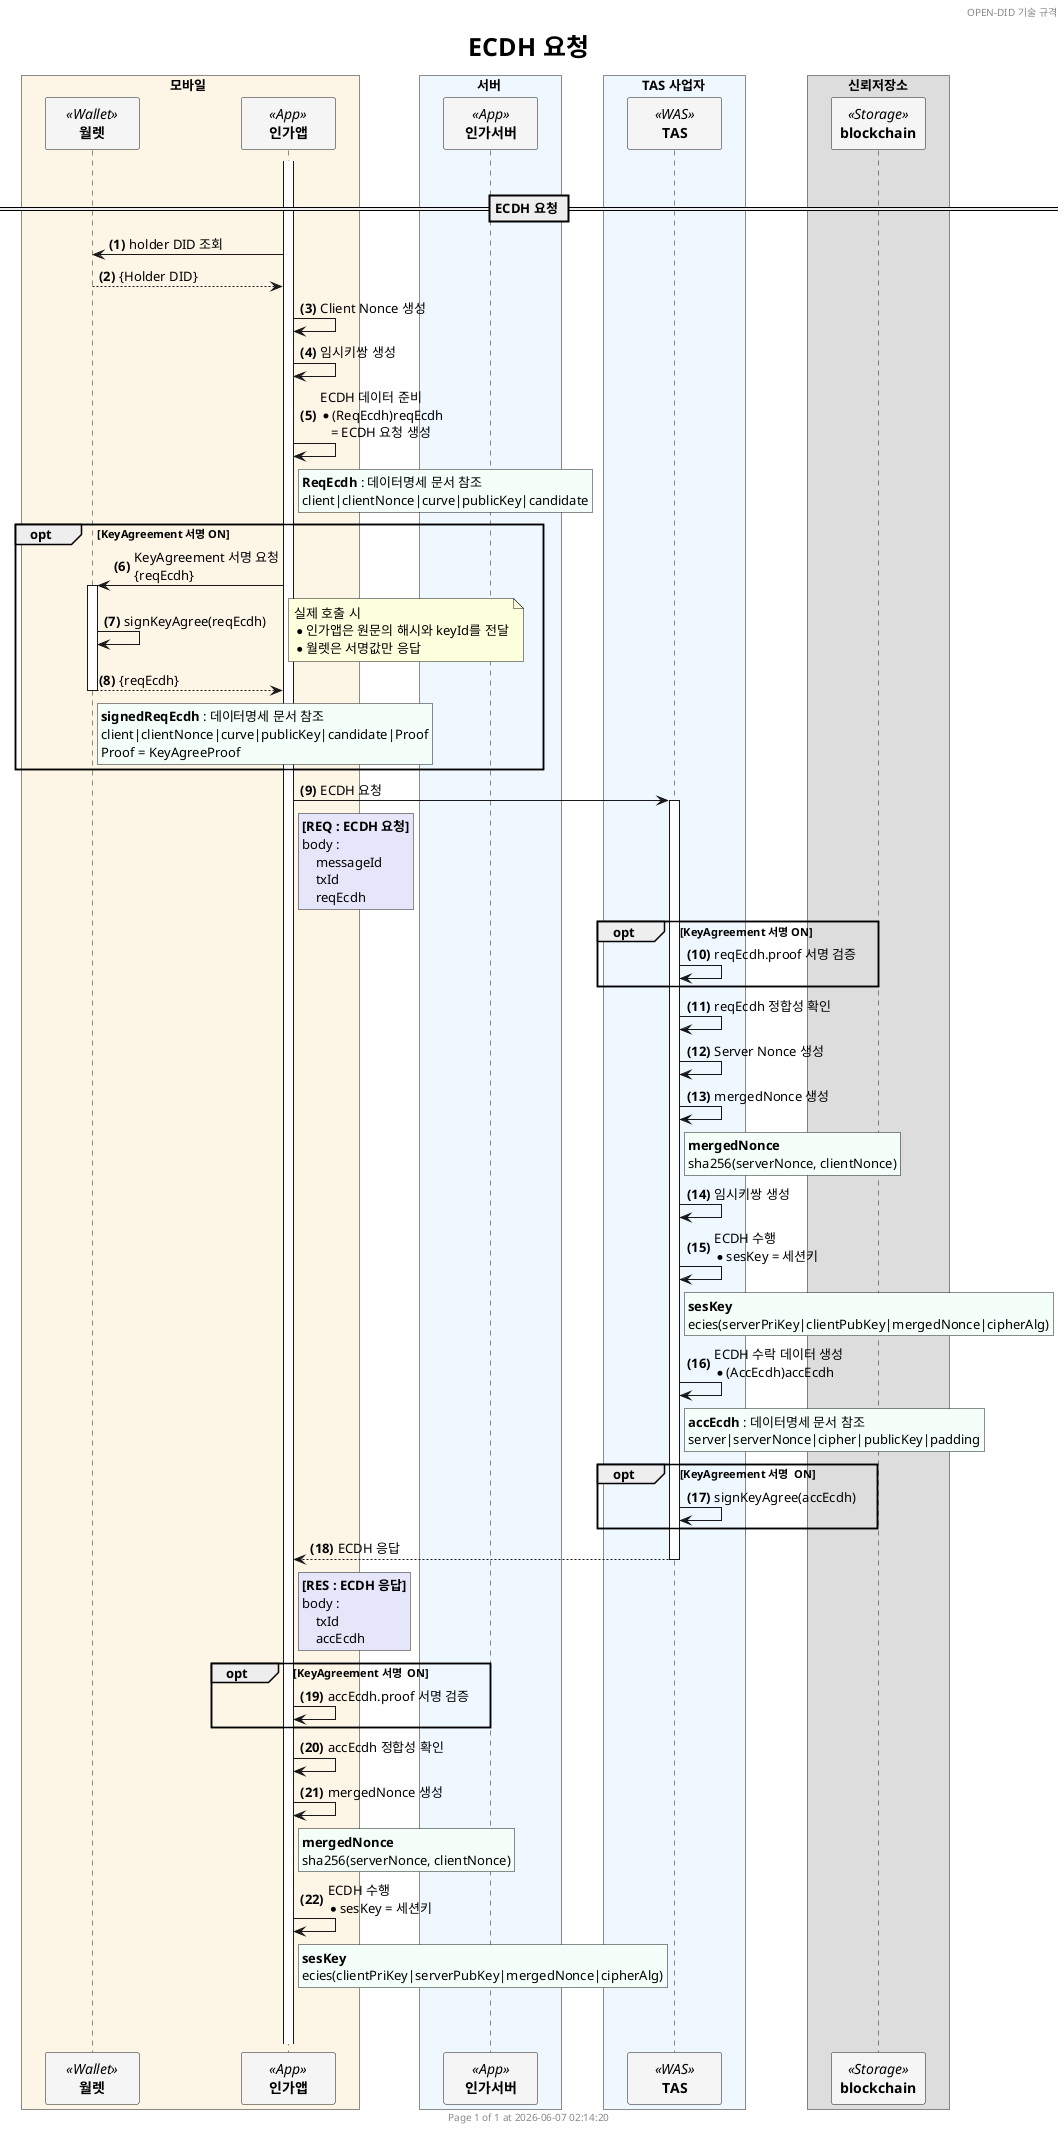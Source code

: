 @startuml request_ECDH_ko

'- - - - - - - - - - - - - - - - - - - - - - - - - - - - - - - - - - - - - - - - - - - - - - - - - - - - - - - - - - -
' 설정
'- - - - - - - - - - - - - - - - - - - - - - - - - - - - - - - - - - - - - - - - - - - - - - - - - - - - - - - - - - -
'=== Header and Footer ===
header OPEN-DID 기술 규격
footer
  	Page %page% of %lastpage% at %date("yyyy-MM-dd hh:mm:ss")
end footer

'=== 제목 ===
title
	<size:25>ECDH 요청</size>
end title

'=== 옵션 ===
' 자동채번: ex) "<b>000." => 앞에 0을 채워 3자리 숫자로 표시
autonumber "<b>(#)</b>"
' 페이지 하단 participant box 숨기기
'hide footbox

'=== Panticipants ===
skinparam ParticipantPadding 20
skinparam BoxPadding 20
skinparam MaxMessageSize 500
skinparam MinClassWidth 80



box 모바일 #OldLace
    participant "**월렛**" as WALLET <<Wallet>> #WhiteSmoke
    participant "**인가앱**" as CA <<App>> #WhiteSmoke    
end box

box 서버 #AliceBlue
    participant "**인가서버**" as CAS <<App>> #WhiteSmoke    
end box

box TAS 사업자 #AliceBlue
    participant "**TAS**" as TAS <<WAS>> #WhiteSmoke
end box

box 신뢰저장소
    participant "**blockchain**" as BC <<Storage>> #WhiteSmoke
end box 

'- - - - - - - - - - - - - - - - - - - - - - - - - - - - - - - - - - - - - - - - - - - - - - - - - - - - - - - - - - -
' 상수
'- - - - - - - - - - - - - - - - - - - - - - - - - - - - - - - - - - - - - - - - - - - - - - - - - - - - - - - - - - -
!$refdoc = "별도 문서 참조"
!$doc = "데이터명세 문서 참조"

'- - - - - - - - - - - - - - - - - - - - - - - - - - - - - - - - - - - - - - - - - - - - - - - - - - - - - - - - - - -
' 내용
'- - - - - - - - - - - - - - - - - - - - - - - - - - - - - - - - - - - - - - - - - - - - - - - - - - - - - - - - - - -
|||

== ECDH 요청 ==

activate CA

CA -> WALLET: holder DID 조회

return {Holder DID}
CA -> CA: Client Nonce 생성
CA -> CA: 임시키쌍 생성
CA -> CA: ECDH 데이터 준비\
            \n* (ReqEcdh)reqEcdh\
            \n   = ECDH 요청 생성

rnote right of CA #MintCream
    **ReqEcdh** : $doc
    client|clientNonce|curve|publicKey|candidate
end note

opt KeyAgreement 서명 ON
    CA -> WALLET ++: KeyAgreement 서명 요청\n{reqEcdh}
        WALLET -> WALLET: signKeyAgree(reqEcdh)
        note right
            실제 호출 시
            * 인가앱은 원문의 해시와 keyId를 전달
            * 월렛은 서명값만 응답
        end note
    return {reqEcdh}
    rnote right of WALLET #MintCream
        **signedReqEcdh** : $doc
        client|clientNonce|curve|publicKey|candidate|Proof
        Proof = KeyAgreeProof
    end note
end



CA -> TAS++ : ECDH 요청
rnote right of CA #Lavender
    **[REQ : ECDH 요청]**
    body : 
        messageId
        txId
        reqEcdh
end note

    opt KeyAgreement 서명 ON
        TAS -> TAS: reqEcdh.proof 서명 검증
    end

    TAS -> TAS : reqEcdh 정합성 확인
    TAS -> TAS : Server Nonce 생성
    TAS -> TAS : mergedNonce 생성
    rnote right of TAS #MintCream
        **mergedNonce**
        sha256(serverNonce, clientNonce)
    end note
    TAS -> TAS: 임시키쌍 생성

    TAS -> TAS: ECDH 수행\
                \n* sesKey = 세션키\

    rnote right of TAS #MintCream
        **sesKey**
        ecies(serverPriKey|clientPubKey|mergedNonce|cipherAlg)
    end note
    TAS -> TAS: ECDH 수락 데이터 생성\
                \n* (AccEcdh)accEcdh
    rnote right of TAS #MintCream
        **accEcdh** : $doc
        server|serverNonce|cipher|publicKey|padding
    end note
    opt KeyAgreement 서명  ON
        TAS -> TAS: signKeyAgree(accEcdh)
    end

return ECDH 응답
rnote right of CA #Lavender
    **[RES : ECDH 응답]**
    body : 
        txId
        accEcdh
end note

opt KeyAgreement 서명  ON
    CA -> CA: accEcdh.proof 서명 검증
end
CA -> CA : accEcdh 정합성 확인
CA -> CA : mergedNonce 생성
rnote right of CA #MintCream
    **mergedNonce**
    sha256(serverNonce, clientNonce)
end note
CA -> CA: ECDH 수행\n* sesKey = 세션키

rnote right of CA #MintCream
    **sesKey**
    ecies(clientPriKey|serverPubKey|mergedNonce|cipherAlg)
end note

|||
|||
@enduml

